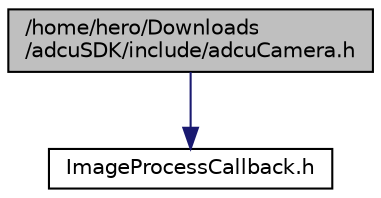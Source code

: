 digraph "/home/hero/Downloads/adcuSDK/include/adcuCamera.h"
{
  edge [fontname="Helvetica",fontsize="10",labelfontname="Helvetica",labelfontsize="10"];
  node [fontname="Helvetica",fontsize="10",shape=record];
  Node1 [label="/home/hero/Downloads\l/adcuSDK/include/adcuCamera.h",height=0.2,width=0.4,color="black", fillcolor="grey75", style="filled", fontcolor="black"];
  Node1 -> Node2 [color="midnightblue",fontsize="10",style="solid",fontname="Helvetica"];
  Node2 [label="ImageProcessCallback.h",height=0.2,width=0.4,color="black", fillcolor="white", style="filled",URL="$ImageProcessCallback_8h.html"];
}
